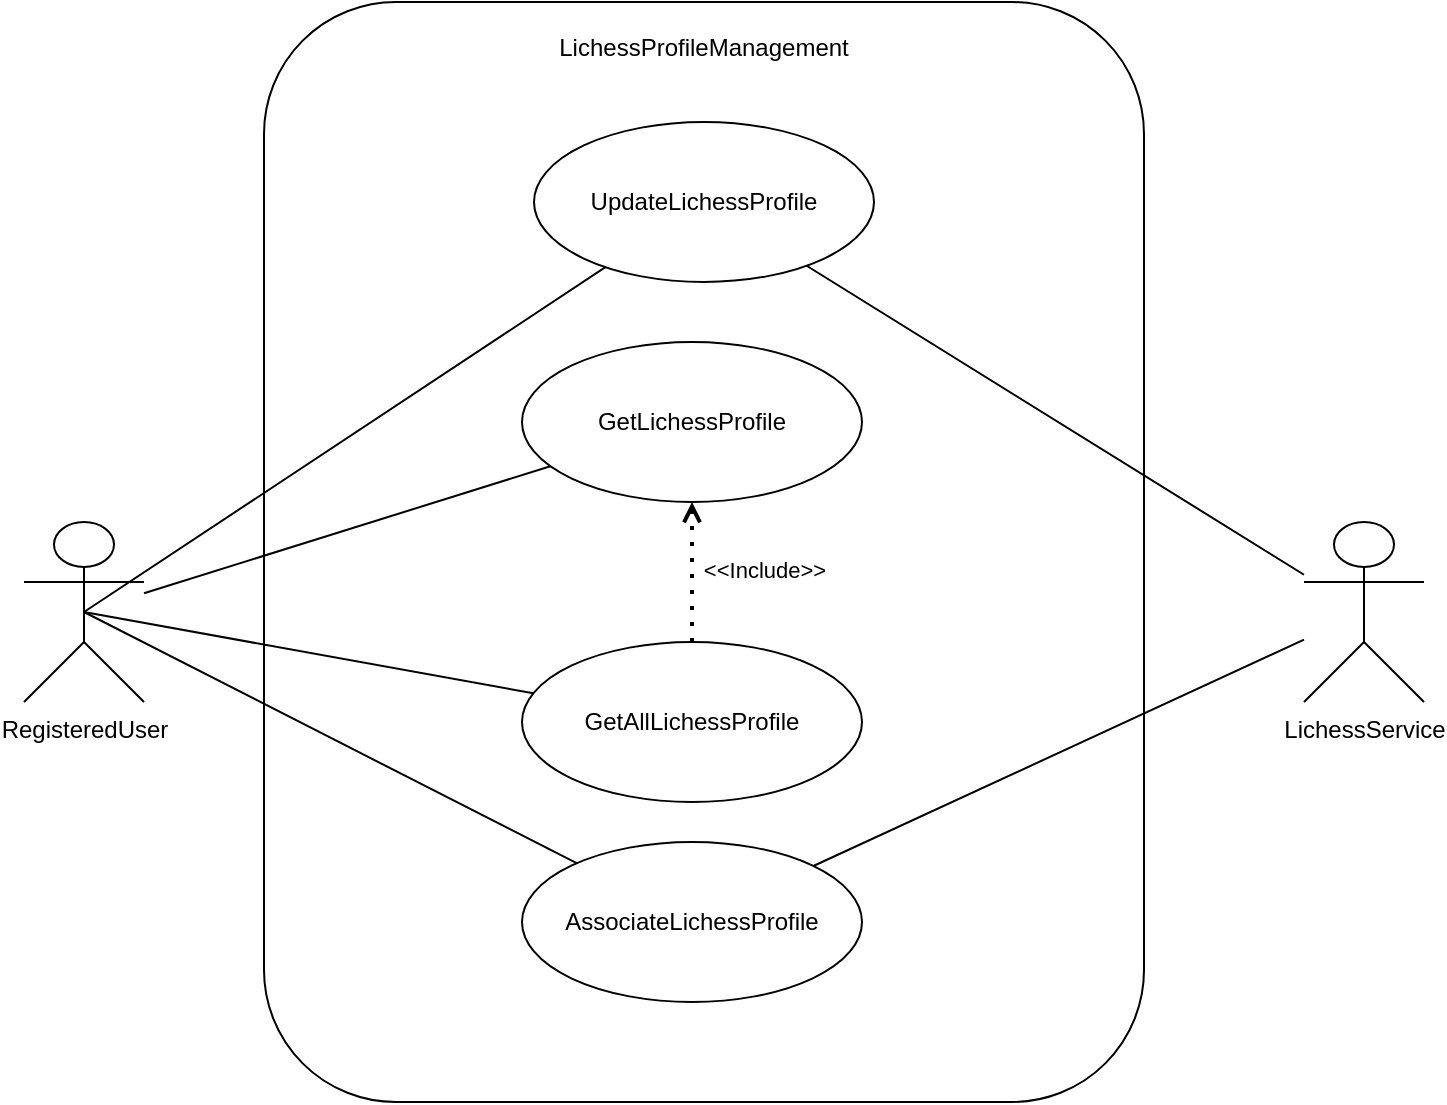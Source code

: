 <mxfile version="25.0.2">
  <diagram name="Página-1" id="QJ6MASk_VVU4qSvHK0B6">
    <mxGraphModel dx="1434" dy="836" grid="1" gridSize="10" guides="1" tooltips="1" connect="1" arrows="1" fold="1" page="1" pageScale="1" pageWidth="827" pageHeight="1169" math="0" shadow="0">
      <root>
        <mxCell id="0" />
        <mxCell id="1" parent="0" />
        <mxCell id="4AmueNYIxPYCtBy_je_A-1" value="&lt;div&gt;LichessProfileManagement&lt;/div&gt;&lt;div&gt;&lt;br&gt;&lt;/div&gt;&lt;div&gt;&lt;br&gt;&lt;/div&gt;&lt;div&gt;&lt;br&gt;&lt;/div&gt;&lt;div&gt;&lt;br&gt;&lt;/div&gt;&lt;div&gt;&lt;br&gt;&lt;/div&gt;&lt;div&gt;&lt;br&gt;&lt;/div&gt;&lt;div&gt;&lt;br&gt;&lt;/div&gt;&lt;div&gt;&lt;br&gt;&lt;/div&gt;&lt;div&gt;&lt;br&gt;&lt;/div&gt;&lt;div&gt;&lt;br&gt;&lt;/div&gt;&lt;div&gt;&lt;br&gt;&lt;/div&gt;&lt;div&gt;&lt;br&gt;&lt;/div&gt;&lt;div&gt;&lt;br&gt;&lt;/div&gt;&lt;div&gt;&lt;br&gt;&lt;/div&gt;&lt;div&gt;&lt;br&gt;&lt;/div&gt;&lt;div&gt;&lt;br&gt;&lt;/div&gt;&lt;div&gt;&lt;br&gt;&lt;/div&gt;&lt;div&gt;&lt;br&gt;&lt;/div&gt;&lt;div&gt;&lt;br&gt;&lt;/div&gt;&lt;div&gt;&lt;br&gt;&lt;/div&gt;&lt;div&gt;&lt;br&gt;&lt;/div&gt;&lt;div&gt;&lt;br&gt;&lt;/div&gt;&lt;div&gt;&lt;br&gt;&lt;/div&gt;&lt;div&gt;&lt;br&gt;&lt;/div&gt;&lt;div&gt;&lt;br&gt;&lt;/div&gt;&lt;div&gt;&lt;br&gt;&lt;/div&gt;&lt;div&gt;&lt;br&gt;&lt;/div&gt;&lt;div&gt;&lt;br&gt;&lt;/div&gt;&lt;div&gt;&lt;br&gt;&lt;/div&gt;&lt;div&gt;&lt;br&gt;&lt;/div&gt;&lt;div&gt;&lt;br&gt;&lt;/div&gt;&lt;div&gt;&lt;br&gt;&lt;/div&gt;&lt;div&gt;&lt;br&gt;&lt;/div&gt;&lt;div&gt;&lt;br&gt;&lt;/div&gt;&lt;div&gt;&lt;br&gt;&lt;/div&gt;" style="rounded=1;whiteSpace=wrap;html=1;" vertex="1" parent="1">
          <mxGeometry x="200" y="100" width="440" height="550" as="geometry" />
        </mxCell>
        <mxCell id="4AmueNYIxPYCtBy_je_A-2" value="RegisteredUser" style="shape=umlActor;verticalLabelPosition=bottom;verticalAlign=top;html=1;outlineConnect=0;" vertex="1" parent="1">
          <mxGeometry x="80" y="360" width="60" height="90" as="geometry" />
        </mxCell>
        <mxCell id="4AmueNYIxPYCtBy_je_A-5" value="AssociateLichessProfile" style="ellipse;whiteSpace=wrap;html=1;" vertex="1" parent="1">
          <mxGeometry x="329" y="520" width="170" height="80" as="geometry" />
        </mxCell>
        <mxCell id="4AmueNYIxPYCtBy_je_A-6" value="GetAllLichessProfile" style="ellipse;whiteSpace=wrap;html=1;container=1;" vertex="1" parent="1">
          <mxGeometry x="329" y="420" width="170" height="80" as="geometry" />
        </mxCell>
        <mxCell id="4AmueNYIxPYCtBy_je_A-7" value="UpdateLichessProfile" style="ellipse;whiteSpace=wrap;html=1;" vertex="1" parent="1">
          <mxGeometry x="335" y="160" width="170" height="80" as="geometry" />
        </mxCell>
        <mxCell id="4AmueNYIxPYCtBy_je_A-8" value="" style="endArrow=none;html=1;rounded=0;exitX=0.5;exitY=0.5;exitDx=0;exitDy=0;exitPerimeter=0;" edge="1" parent="1" source="4AmueNYIxPYCtBy_je_A-2" target="4AmueNYIxPYCtBy_je_A-5">
          <mxGeometry width="50" height="50" relative="1" as="geometry">
            <mxPoint x="170" y="460" as="sourcePoint" />
            <mxPoint x="440" y="400" as="targetPoint" />
          </mxGeometry>
        </mxCell>
        <mxCell id="4AmueNYIxPYCtBy_je_A-9" value="" style="endArrow=none;html=1;rounded=0;exitX=0.5;exitY=0.5;exitDx=0;exitDy=0;exitPerimeter=0;" edge="1" parent="1" source="4AmueNYIxPYCtBy_je_A-2" target="4AmueNYIxPYCtBy_je_A-6">
          <mxGeometry width="50" height="50" relative="1" as="geometry">
            <mxPoint x="150" y="430" as="sourcePoint" />
            <mxPoint x="366" y="541" as="targetPoint" />
          </mxGeometry>
        </mxCell>
        <mxCell id="4AmueNYIxPYCtBy_je_A-10" value="" style="endArrow=none;html=1;rounded=0;exitX=0.5;exitY=0.5;exitDx=0;exitDy=0;exitPerimeter=0;" edge="1" parent="1" source="4AmueNYIxPYCtBy_je_A-2" target="4AmueNYIxPYCtBy_je_A-7">
          <mxGeometry width="50" height="50" relative="1" as="geometry">
            <mxPoint x="160" y="440" as="sourcePoint" />
            <mxPoint x="376" y="551" as="targetPoint" />
          </mxGeometry>
        </mxCell>
        <mxCell id="4AmueNYIxPYCtBy_je_A-11" value="LichessService" style="shape=umlActor;verticalLabelPosition=bottom;verticalAlign=top;html=1;outlineConnect=0;" vertex="1" parent="1">
          <mxGeometry x="720" y="360" width="60" height="90" as="geometry" />
        </mxCell>
        <mxCell id="4AmueNYIxPYCtBy_je_A-12" value="" style="endArrow=none;html=1;rounded=0;" edge="1" parent="1" source="4AmueNYIxPYCtBy_je_A-11" target="4AmueNYIxPYCtBy_je_A-7">
          <mxGeometry width="50" height="50" relative="1" as="geometry">
            <mxPoint x="390" y="450" as="sourcePoint" />
            <mxPoint x="440" y="400" as="targetPoint" />
          </mxGeometry>
        </mxCell>
        <mxCell id="4AmueNYIxPYCtBy_je_A-13" value="" style="endArrow=none;html=1;rounded=0;" edge="1" parent="1" source="4AmueNYIxPYCtBy_je_A-11" target="4AmueNYIxPYCtBy_je_A-5">
          <mxGeometry width="50" height="50" relative="1" as="geometry">
            <mxPoint x="730" y="406" as="sourcePoint" />
            <mxPoint x="495" y="332" as="targetPoint" />
          </mxGeometry>
        </mxCell>
        <mxCell id="4AmueNYIxPYCtBy_je_A-14" value="GetLichessProfile" style="ellipse;whiteSpace=wrap;html=1;" vertex="1" parent="1">
          <mxGeometry x="329" y="270" width="170" height="80" as="geometry" />
        </mxCell>
        <mxCell id="4AmueNYIxPYCtBy_je_A-15" value="" style="endArrow=none;html=1;rounded=0;" edge="1" parent="1" source="4AmueNYIxPYCtBy_je_A-2" target="4AmueNYIxPYCtBy_je_A-14">
          <mxGeometry width="50" height="50" relative="1" as="geometry">
            <mxPoint x="390" y="250" as="sourcePoint" />
            <mxPoint x="440" y="200" as="targetPoint" />
          </mxGeometry>
        </mxCell>
        <mxCell id="4AmueNYIxPYCtBy_je_A-16" value="" style="endArrow=open;dashed=1;html=1;dashPattern=1 3;strokeWidth=2;rounded=0;endFill=0;" edge="1" parent="1" source="4AmueNYIxPYCtBy_je_A-6" target="4AmueNYIxPYCtBy_je_A-14">
          <mxGeometry width="50" height="50" relative="1" as="geometry">
            <mxPoint x="390" y="250" as="sourcePoint" />
            <mxPoint x="440" y="200" as="targetPoint" />
          </mxGeometry>
        </mxCell>
        <mxCell id="4AmueNYIxPYCtBy_je_A-17" value="&amp;lt;&amp;lt;Include&amp;gt;&amp;gt;" style="edgeLabel;html=1;align=center;verticalAlign=middle;resizable=0;points=[];" vertex="1" connectable="0" parent="4AmueNYIxPYCtBy_je_A-16">
          <mxGeometry x="0.029" y="-2" relative="1" as="geometry">
            <mxPoint x="34" as="offset" />
          </mxGeometry>
        </mxCell>
      </root>
    </mxGraphModel>
  </diagram>
</mxfile>
